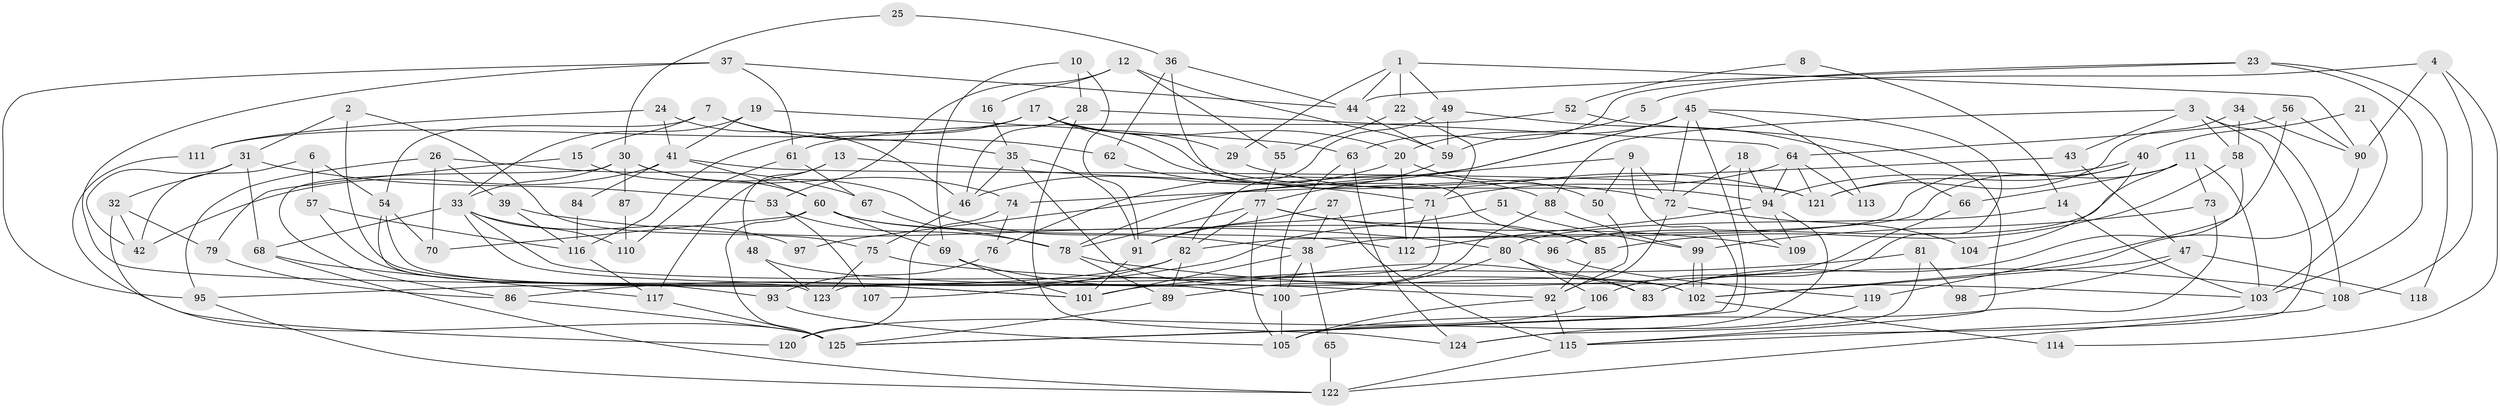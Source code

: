 // Generated by graph-tools (version 1.1) at 2025/51/03/09/25 04:51:30]
// undirected, 125 vertices, 250 edges
graph export_dot {
graph [start="1"]
  node [color=gray90,style=filled];
  1;
  2;
  3;
  4;
  5;
  6;
  7;
  8;
  9;
  10;
  11;
  12;
  13;
  14;
  15;
  16;
  17;
  18;
  19;
  20;
  21;
  22;
  23;
  24;
  25;
  26;
  27;
  28;
  29;
  30;
  31;
  32;
  33;
  34;
  35;
  36;
  37;
  38;
  39;
  40;
  41;
  42;
  43;
  44;
  45;
  46;
  47;
  48;
  49;
  50;
  51;
  52;
  53;
  54;
  55;
  56;
  57;
  58;
  59;
  60;
  61;
  62;
  63;
  64;
  65;
  66;
  67;
  68;
  69;
  70;
  71;
  72;
  73;
  74;
  75;
  76;
  77;
  78;
  79;
  80;
  81;
  82;
  83;
  84;
  85;
  86;
  87;
  88;
  89;
  90;
  91;
  92;
  93;
  94;
  95;
  96;
  97;
  98;
  99;
  100;
  101;
  102;
  103;
  104;
  105;
  106;
  107;
  108;
  109;
  110;
  111;
  112;
  113;
  114;
  115;
  116;
  117;
  118;
  119;
  120;
  121;
  122;
  123;
  124;
  125;
  1 -- 29;
  1 -- 90;
  1 -- 22;
  1 -- 44;
  1 -- 49;
  2 -- 75;
  2 -- 31;
  2 -- 101;
  3 -- 88;
  3 -- 115;
  3 -- 43;
  3 -- 58;
  3 -- 108;
  4 -- 90;
  4 -- 108;
  4 -- 5;
  4 -- 114;
  5 -- 20;
  6 -- 42;
  6 -- 54;
  6 -- 57;
  7 -- 35;
  7 -- 54;
  7 -- 15;
  7 -- 62;
  8 -- 14;
  8 -- 52;
  9 -- 72;
  9 -- 125;
  9 -- 50;
  9 -- 78;
  10 -- 69;
  10 -- 28;
  10 -- 91;
  11 -- 66;
  11 -- 38;
  11 -- 73;
  11 -- 96;
  11 -- 103;
  12 -- 53;
  12 -- 59;
  12 -- 16;
  12 -- 55;
  13 -- 71;
  13 -- 48;
  13 -- 117;
  14 -- 103;
  14 -- 80;
  15 -- 60;
  15 -- 79;
  16 -- 35;
  17 -- 94;
  17 -- 72;
  17 -- 20;
  17 -- 29;
  17 -- 111;
  17 -- 116;
  18 -- 72;
  18 -- 94;
  18 -- 109;
  19 -- 33;
  19 -- 41;
  19 -- 63;
  20 -- 50;
  20 -- 46;
  20 -- 112;
  21 -- 40;
  21 -- 103;
  22 -- 55;
  22 -- 71;
  23 -- 44;
  23 -- 63;
  23 -- 103;
  23 -- 118;
  24 -- 46;
  24 -- 41;
  24 -- 111;
  25 -- 36;
  25 -- 30;
  26 -- 39;
  26 -- 95;
  26 -- 67;
  26 -- 70;
  27 -- 91;
  27 -- 115;
  27 -- 38;
  28 -- 64;
  28 -- 46;
  28 -- 124;
  29 -- 121;
  30 -- 33;
  30 -- 38;
  30 -- 74;
  30 -- 86;
  30 -- 87;
  31 -- 68;
  31 -- 32;
  31 -- 42;
  31 -- 53;
  32 -- 79;
  32 -- 42;
  32 -- 120;
  33 -- 68;
  33 -- 100;
  33 -- 97;
  33 -- 102;
  33 -- 110;
  34 -- 121;
  34 -- 58;
  34 -- 90;
  35 -- 102;
  35 -- 91;
  35 -- 46;
  36 -- 44;
  36 -- 62;
  36 -- 85;
  37 -- 100;
  37 -- 44;
  37 -- 61;
  37 -- 95;
  38 -- 101;
  38 -- 65;
  38 -- 100;
  39 -- 116;
  39 -- 80;
  40 -- 94;
  40 -- 82;
  40 -- 104;
  40 -- 121;
  41 -- 60;
  41 -- 121;
  41 -- 42;
  41 -- 84;
  43 -- 74;
  43 -- 47;
  44 -- 59;
  45 -- 125;
  45 -- 83;
  45 -- 59;
  45 -- 72;
  45 -- 76;
  45 -- 97;
  45 -- 113;
  46 -- 75;
  47 -- 102;
  47 -- 98;
  47 -- 118;
  48 -- 123;
  48 -- 92;
  49 -- 59;
  49 -- 66;
  49 -- 82;
  50 -- 92;
  51 -- 86;
  51 -- 99;
  52 -- 61;
  52 -- 115;
  53 -- 78;
  53 -- 107;
  54 -- 101;
  54 -- 70;
  54 -- 123;
  55 -- 77;
  56 -- 90;
  56 -- 64;
  56 -- 83;
  57 -- 116;
  57 -- 93;
  58 -- 85;
  58 -- 119;
  59 -- 77;
  60 -- 96;
  60 -- 112;
  60 -- 69;
  60 -- 70;
  60 -- 125;
  61 -- 67;
  61 -- 110;
  62 -- 88;
  63 -- 100;
  63 -- 124;
  64 -- 94;
  64 -- 71;
  64 -- 113;
  64 -- 121;
  65 -- 122;
  66 -- 106;
  67 -- 78;
  68 -- 122;
  68 -- 117;
  69 -- 101;
  69 -- 83;
  71 -- 123;
  71 -- 91;
  71 -- 112;
  72 -- 92;
  72 -- 104;
  73 -- 105;
  73 -- 99;
  74 -- 76;
  74 -- 120;
  75 -- 103;
  75 -- 123;
  76 -- 93;
  77 -- 78;
  77 -- 82;
  77 -- 85;
  77 -- 105;
  77 -- 109;
  78 -- 89;
  78 -- 108;
  79 -- 86;
  80 -- 100;
  80 -- 83;
  80 -- 106;
  81 -- 101;
  81 -- 124;
  81 -- 98;
  82 -- 95;
  82 -- 89;
  82 -- 107;
  84 -- 116;
  85 -- 92;
  86 -- 125;
  87 -- 110;
  88 -- 89;
  88 -- 99;
  89 -- 125;
  90 -- 102;
  91 -- 101;
  92 -- 105;
  92 -- 115;
  93 -- 105;
  94 -- 112;
  94 -- 109;
  94 -- 105;
  95 -- 122;
  96 -- 119;
  99 -- 102;
  99 -- 102;
  100 -- 105;
  102 -- 114;
  103 -- 115;
  106 -- 120;
  108 -- 122;
  111 -- 125;
  115 -- 122;
  116 -- 117;
  117 -- 125;
  119 -- 124;
}
